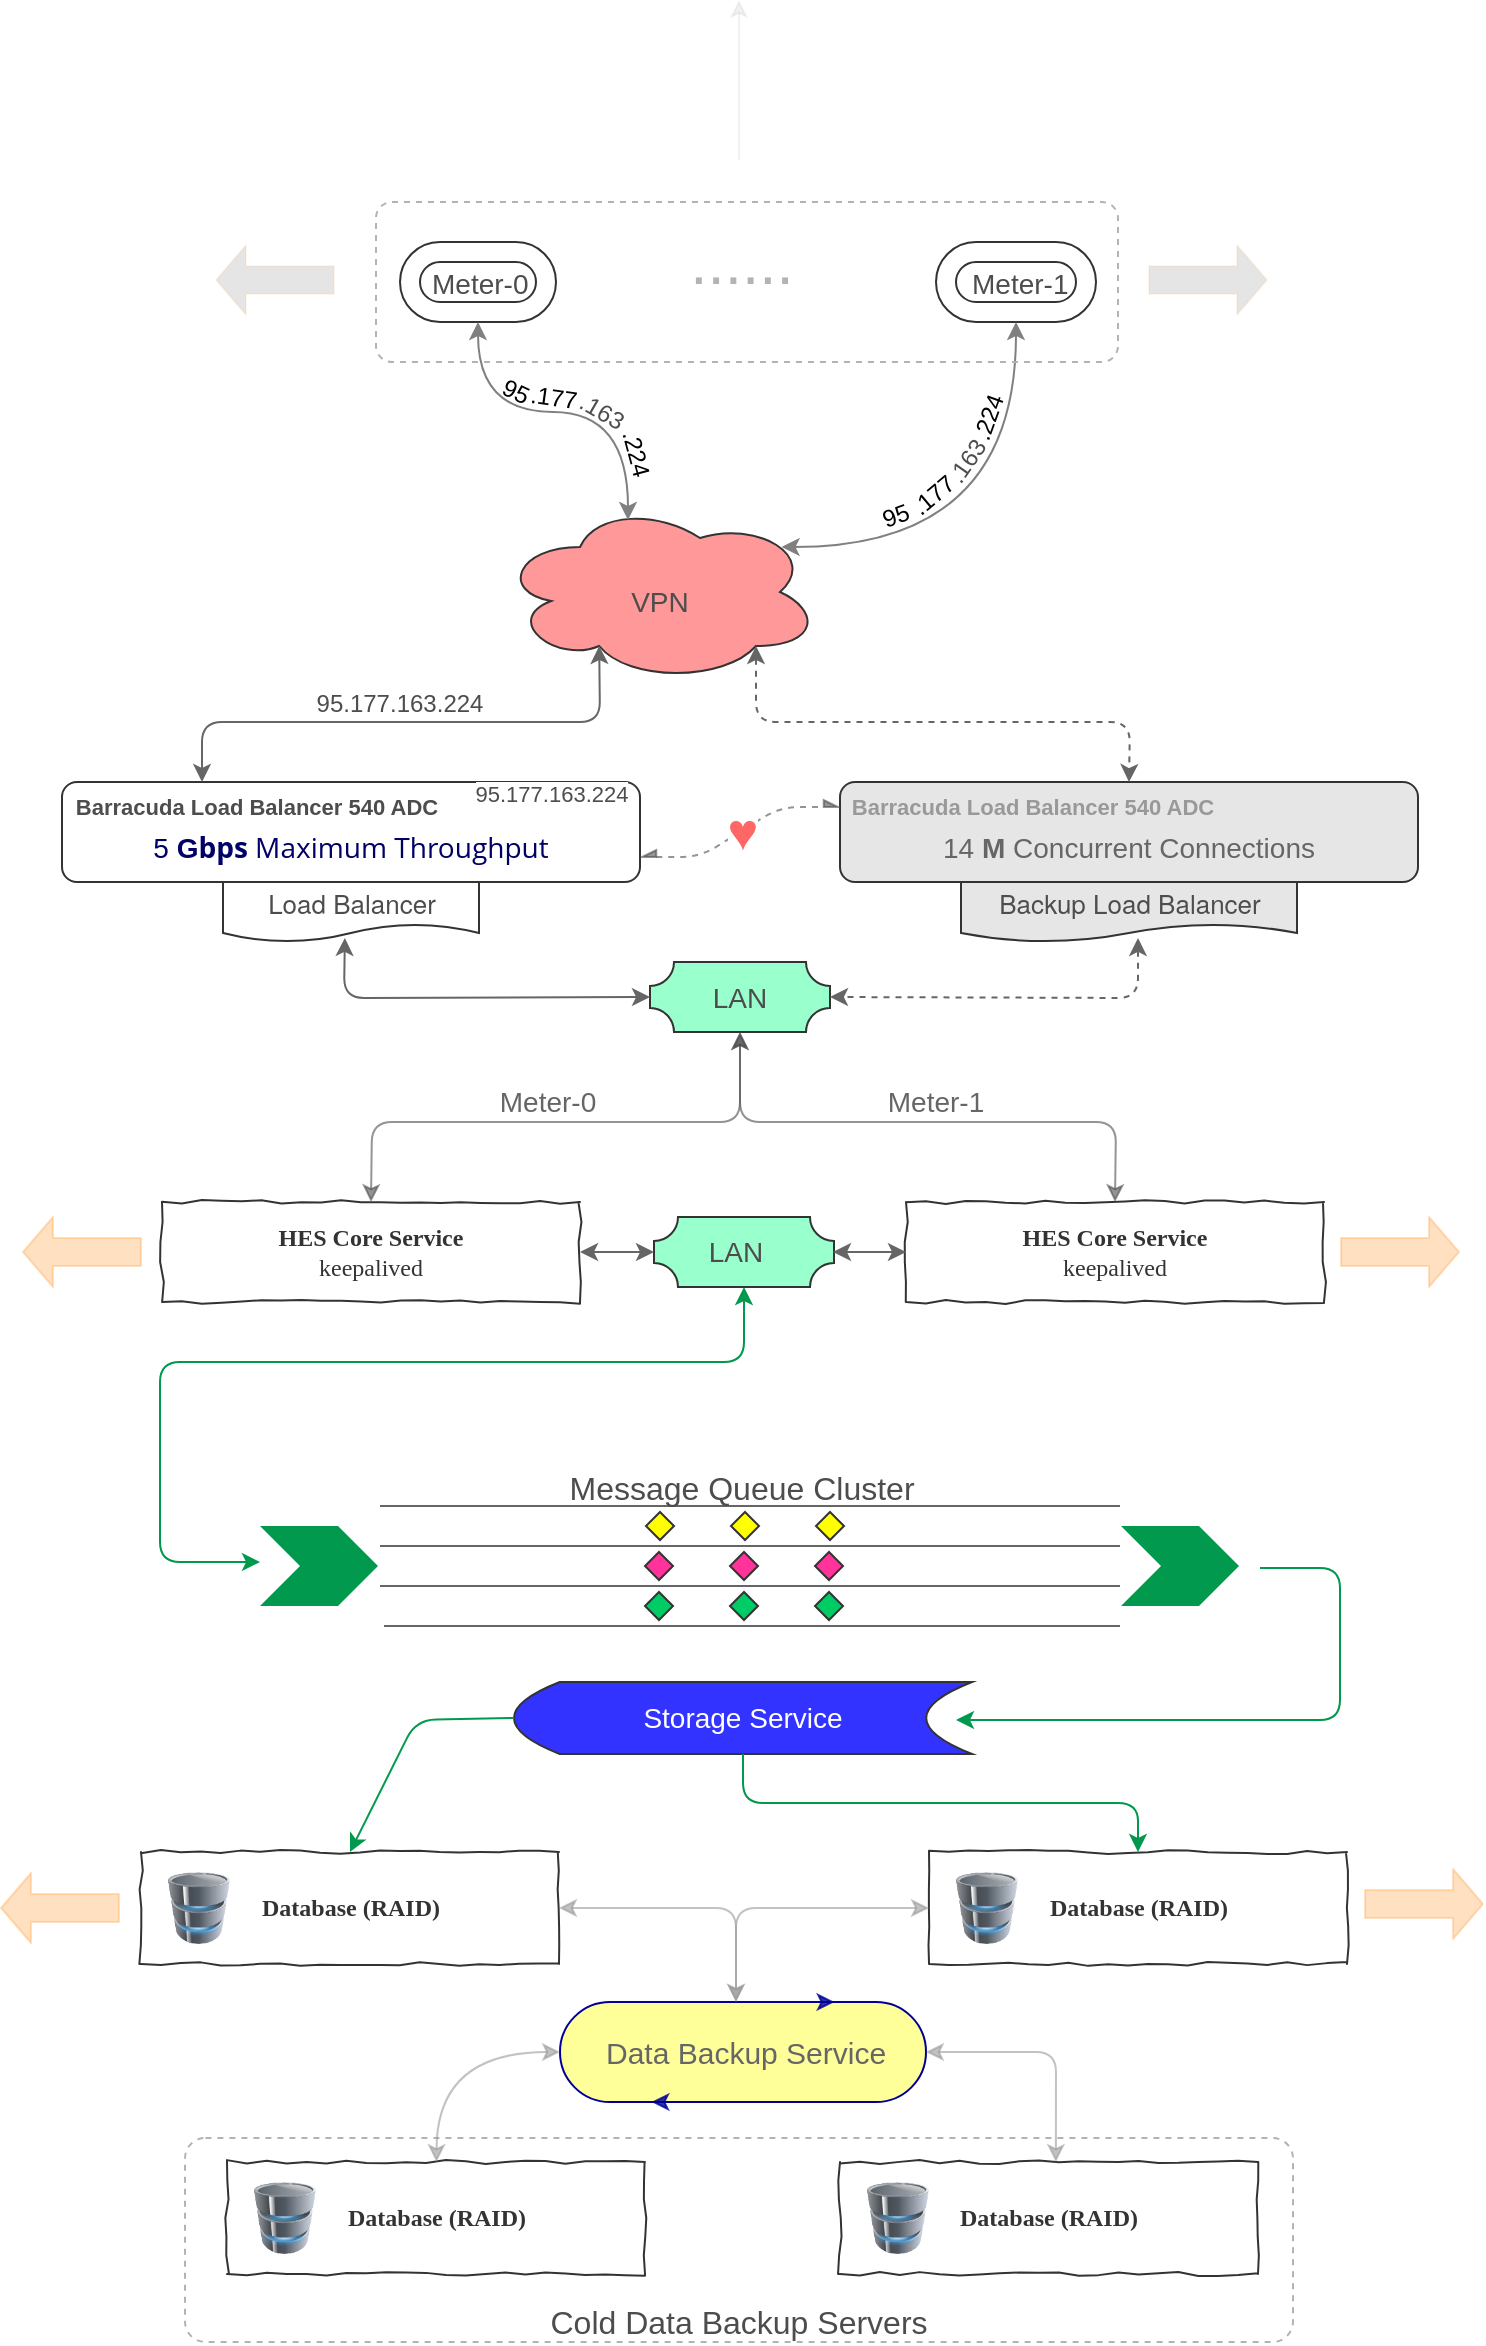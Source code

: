 <mxfile version="12.1.2" type="github" pages="1">
  <diagram id="-B9YJFwQm119F4XbfN-M" name="Page-1">
    <mxGraphModel dx="1355" dy="1905" grid="1" gridSize="10" guides="1" tooltips="1" connect="1" arrows="1" fold="1" page="1" pageScale="1" pageWidth="850" pageHeight="1100" math="0" shadow="0">
      <root>
        <mxCell id="0"/>
        <mxCell id="1" parent="0"/>
        <mxCell id="rRmiGGZcv_EvDIRI6Y1_-34" value="" style="shape=cloud;whiteSpace=wrap;html=1;strokeColor=#333333;strokeWidth=1;fillColor=#FF9999;fontColor=#333333;" parent="1" vertex="1">
          <mxGeometry x="302" y="179" width="160" height="90" as="geometry"/>
        </mxCell>
        <mxCell id="rRmiGGZcv_EvDIRI6Y1_-38" value="" style="verticalLabelPosition=bottom;verticalAlign=top;html=1;shape=mxgraph.basic.rounded_frame;dx=10;strokeColor=#333333;strokeWidth=1;fillColor=none;fontColor=#333333;" parent="1" vertex="1">
          <mxGeometry x="520" y="49" width="80" height="40" as="geometry"/>
        </mxCell>
        <mxCell id="rRmiGGZcv_EvDIRI6Y1_-39" value="Meter-1" style="text;html=1;resizable=0;points=[];autosize=1;align=left;verticalAlign=top;spacingTop=-4;fontColor=#4D4D4D;fontSize=14;" parent="1" vertex="1">
          <mxGeometry x="536" y="59" width="60" height="20" as="geometry"/>
        </mxCell>
        <mxCell id="rRmiGGZcv_EvDIRI6Y1_-46" value="" style="verticalLabelPosition=bottom;verticalAlign=top;html=1;shape=mxgraph.basic.rounded_frame;dx=10;strokeColor=#333333;strokeWidth=1;fillColor=none;fontColor=#333333;" parent="1" vertex="1">
          <mxGeometry x="252" y="49" width="78" height="40" as="geometry"/>
        </mxCell>
        <mxCell id="rRmiGGZcv_EvDIRI6Y1_-47" value="Meter-0" style="text;html=1;resizable=0;points=[];autosize=1;align=left;verticalAlign=top;spacingTop=-4;fontColor=#4D4D4D;fontSize=14;" parent="1" vertex="1">
          <mxGeometry x="266" y="59" width="60" height="20" as="geometry"/>
        </mxCell>
        <mxCell id="rRmiGGZcv_EvDIRI6Y1_-55" value="&lt;h2 class=&quot;text-center&quot; style=&quot;white-space: normal ; box-sizing: border-box ; font-family: &amp;#34;open sans&amp;#34; , sans-serif ; line-height: 1 ; color: rgb(0 , 136 , 206) ; margin: 0px ; font-size: 22px ; padding: 10px 0px&quot;&gt;&lt;br&gt;&lt;/h2&gt;" style="rounded=1;whiteSpace=wrap;html=1;strokeColor=#333333;strokeWidth=1;fillColor=none;fontSize=14;fontColor=#4D4D4D;" parent="1" vertex="1">
          <mxGeometry x="83" y="319" width="289" height="50" as="geometry"/>
        </mxCell>
        <mxCell id="rRmiGGZcv_EvDIRI6Y1_-70" value="" style="rounded=1;whiteSpace=wrap;html=1;strokeColor=#333333;strokeWidth=1;fillColor=#E6E6E6;fontSize=14;fontColor=#4D4D4D;" parent="1" vertex="1">
          <mxGeometry x="472" y="319" width="289" height="50" as="geometry"/>
        </mxCell>
        <mxCell id="rRmiGGZcv_EvDIRI6Y1_-79" value="" style="endArrow=classic;startArrow=classic;html=1;strokeColor=#666666;fontSize=14;fontColor=#4D4D4D;entryX=0.31;entryY=0.8;entryDx=0;entryDy=0;entryPerimeter=0;exitX=0.75;exitY=0;exitDx=0;exitDy=0;" parent="1" target="rRmiGGZcv_EvDIRI6Y1_-34" edge="1">
          <mxGeometry width="50" height="50" relative="1" as="geometry">
            <mxPoint x="153" y="319" as="sourcePoint"/>
            <mxPoint x="292" y="269" as="targetPoint"/>
            <Array as="points">
              <mxPoint x="153" y="289"/>
              <mxPoint x="352" y="289"/>
            </Array>
          </mxGeometry>
        </mxCell>
        <mxCell id="rRmiGGZcv_EvDIRI6Y1_-80" value="" style="endArrow=classic;startArrow=classic;html=1;strokeColor=#666666;fontSize=14;fontColor=#4D4D4D;exitX=0.8;exitY=0.8;exitDx=0;exitDy=0;exitPerimeter=0;entryX=0.5;entryY=0;entryDx=0;entryDy=0;dashed=1;" parent="1" source="rRmiGGZcv_EvDIRI6Y1_-34" edge="1" target="rRmiGGZcv_EvDIRI6Y1_-70">
          <mxGeometry width="50" height="50" relative="1" as="geometry">
            <mxPoint x="502" y="299" as="sourcePoint"/>
            <mxPoint x="532" y="319" as="targetPoint"/>
            <Array as="points">
              <mxPoint x="430" y="289"/>
              <mxPoint x="617" y="289"/>
            </Array>
          </mxGeometry>
        </mxCell>
        <mxCell id="rRmiGGZcv_EvDIRI6Y1_-84" value="VPN" style="text;html=1;strokeColor=none;fillColor=none;align=center;verticalAlign=middle;whiteSpace=wrap;rounded=0;fontSize=14;fontColor=#4D4D4D;" parent="1" vertex="1">
          <mxGeometry x="362" y="219" width="40" height="20" as="geometry"/>
        </mxCell>
        <mxCell id="rRmiGGZcv_EvDIRI6Y1_-89" style="edgeStyle=none;rounded=0;orthogonalLoop=1;jettySize=auto;html=1;exitX=0;exitY=0.5;exitDx=0;exitDy=0;dashed=1;strokeColor=#666666;fontSize=14;fontColor=#4D4D4D;" parent="1" edge="1">
          <mxGeometry relative="1" as="geometry">
            <mxPoint x="238" y="124" as="sourcePoint"/>
            <mxPoint x="238" y="124" as="targetPoint"/>
          </mxGeometry>
        </mxCell>
        <mxCell id="rRmiGGZcv_EvDIRI6Y1_-91" value="&lt;span style=&quot;font-size: 12px;&quot;&gt;95.177.&lt;/span&gt;&lt;span style=&quot;font-size: 12px&quot;&gt;&lt;font&gt;163&lt;/font&gt;&lt;/span&gt;&lt;span style=&quot;font-size: 12px;&quot;&gt;.224&lt;/span&gt;" style="text;html=1;strokeColor=none;fillColor=none;align=center;verticalAlign=middle;whiteSpace=wrap;rounded=0;fontSize=14;fontColor=#4D4D4D;" parent="1" vertex="1">
          <mxGeometry x="232" y="269" width="40" height="20" as="geometry"/>
        </mxCell>
        <mxCell id="rRmiGGZcv_EvDIRI6Y1_-97" value="&lt;div class=&quot;page&quot; title=&quot;Page 1&quot; style=&quot;font-size: 13px&quot;&gt;&lt;div class=&quot;section&quot; style=&quot;font-size: 13px&quot;&gt;&lt;div class=&quot;layoutArea&quot; style=&quot;font-size: 13px&quot;&gt;&lt;div class=&quot;column&quot; style=&quot;font-size: 13px&quot;&gt;&lt;p style=&quot;font-size: 13px&quot;&gt;&lt;span style=&quot;font-size: 13px ; font-family: &amp;#34;helveticaneue&amp;#34;&quot;&gt;Load Balancer&lt;br style=&quot;font-size: 13px&quot;&gt;&lt;/span&gt;&lt;/p&gt;&lt;/div&gt;&lt;/div&gt;&lt;/div&gt;&lt;/div&gt;" style="shape=document;whiteSpace=wrap;html=1;boundedLbl=1;strokeColor=#333333;strokeWidth=1;fillColor=none;fontSize=13;fontColor=#4D4D4D;" parent="1" vertex="1">
          <mxGeometry x="163.5" y="369" width="128" height="30" as="geometry"/>
        </mxCell>
        <mxCell id="rRmiGGZcv_EvDIRI6Y1_-112" value="" style="verticalLabelPosition=bottom;verticalAlign=top;html=1;shape=mxgraph.basic.plaque;dx=6;strokeColor=#333333;strokeWidth=1;fillColor=#99FFCC;fontSize=14;fontColor=#4D4D4D;" parent="1" vertex="1">
          <mxGeometry x="377" y="409" width="90" height="35" as="geometry"/>
        </mxCell>
        <mxCell id="rRmiGGZcv_EvDIRI6Y1_-114" value="" style="endArrow=classic;startArrow=classic;html=1;strokeColor=#666666;fontSize=14;fontColor=#4D4D4D;entryX=0;entryY=0.5;entryDx=0;entryDy=0;entryPerimeter=0;exitX=0.476;exitY=0.933;exitDx=0;exitDy=0;exitPerimeter=0;" parent="1" source="rRmiGGZcv_EvDIRI6Y1_-97" target="rRmiGGZcv_EvDIRI6Y1_-112" edge="1">
          <mxGeometry width="50" height="50" relative="1" as="geometry">
            <mxPoint x="272" y="469" as="sourcePoint"/>
            <mxPoint x="322" y="419" as="targetPoint"/>
            <Array as="points">
              <mxPoint x="224" y="427"/>
            </Array>
          </mxGeometry>
        </mxCell>
        <mxCell id="rRmiGGZcv_EvDIRI6Y1_-115" value="" style="endArrow=classic;startArrow=classic;html=1;strokeColor=#666666;fontSize=14;fontColor=#4D4D4D;exitX=0.536;exitY=0.933;exitDx=0;exitDy=0;exitPerimeter=0;entryX=1;entryY=0.5;entryDx=0;entryDy=0;entryPerimeter=0;dashed=1;" parent="1" target="rRmiGGZcv_EvDIRI6Y1_-112" edge="1">
          <mxGeometry width="50" height="50" relative="1" as="geometry">
            <mxPoint x="621" y="396.99" as="sourcePoint"/>
            <mxPoint x="102" y="549" as="targetPoint"/>
            <Array as="points">
              <mxPoint x="621" y="427"/>
            </Array>
          </mxGeometry>
        </mxCell>
        <mxCell id="rRmiGGZcv_EvDIRI6Y1_-116" value="LAN" style="text;html=1;strokeColor=none;fillColor=none;align=center;verticalAlign=middle;whiteSpace=wrap;rounded=0;fontSize=14;fontColor=#4D4D4D;" parent="1" vertex="1">
          <mxGeometry x="402" y="416.5" width="40" height="20" as="geometry"/>
        </mxCell>
        <mxCell id="rRmiGGZcv_EvDIRI6Y1_-118" value="HES Core Service&lt;br&gt;&lt;span style=&quot;font-weight: normal&quot;&gt;keepalived&lt;/span&gt;" style="html=1;whiteSpace=wrap;comic=1;strokeWidth=1;fontFamily=Comic Sans MS;fontStyle=1;fillColor=none;strokeColor=#333333;fontColor=#333333;" parent="1" vertex="1">
          <mxGeometry x="133" y="529" width="209" height="50" as="geometry"/>
        </mxCell>
        <mxCell id="rRmiGGZcv_EvDIRI6Y1_-119" value="HES Core Service&lt;br&gt;&lt;span style=&quot;font-weight: normal&quot;&gt;keepalived&lt;/span&gt;" style="html=1;whiteSpace=wrap;comic=1;strokeWidth=1;fontFamily=Comic Sans MS;fontStyle=1;fillColor=none;strokeColor=#333333;fontColor=#333333;" parent="1" vertex="1">
          <mxGeometry x="505" y="529" width="209" height="50" as="geometry"/>
        </mxCell>
        <mxCell id="rRmiGGZcv_EvDIRI6Y1_-120" value="" style="verticalLabelPosition=bottom;verticalAlign=top;html=1;shape=mxgraph.basic.plaque;dx=6;strokeColor=#333333;strokeWidth=1;fillColor=#99FFCC;fontSize=14;fontColor=#4D4D4D;" parent="1" vertex="1">
          <mxGeometry x="379" y="536.5" width="90" height="35" as="geometry"/>
        </mxCell>
        <mxCell id="rRmiGGZcv_EvDIRI6Y1_-121" value="LAN" style="text;html=1;strokeColor=none;fillColor=none;align=center;verticalAlign=middle;whiteSpace=wrap;rounded=0;fontSize=14;fontColor=#4D4D4D;" parent="1" vertex="1">
          <mxGeometry x="399.5" y="544" width="40" height="20" as="geometry"/>
        </mxCell>
        <mxCell id="rRmiGGZcv_EvDIRI6Y1_-126" value="" style="endArrow=classic;startArrow=classic;html=1;strokeColor=#666666;fontSize=14;fontColor=#4D4D4D;entryX=0;entryY=0.5;entryDx=0;entryDy=0;entryPerimeter=0;exitX=1;exitY=0.5;exitDx=0;exitDy=0;" parent="1" source="rRmiGGZcv_EvDIRI6Y1_-118" target="rRmiGGZcv_EvDIRI6Y1_-120" edge="1">
          <mxGeometry width="50" height="50" relative="1" as="geometry">
            <mxPoint x="52" y="649" as="sourcePoint"/>
            <mxPoint x="102" y="599" as="targetPoint"/>
          </mxGeometry>
        </mxCell>
        <mxCell id="rRmiGGZcv_EvDIRI6Y1_-127" value="" style="endArrow=classic;startArrow=classic;html=1;strokeColor=#666666;fontSize=14;fontColor=#4D4D4D;exitX=1;exitY=0.5;exitDx=0;exitDy=0;entryX=0;entryY=0.5;entryDx=0;entryDy=0;" parent="1" target="rRmiGGZcv_EvDIRI6Y1_-119" edge="1">
          <mxGeometry width="50" height="50" relative="1" as="geometry">
            <mxPoint x="468.5" y="554" as="sourcePoint"/>
            <mxPoint x="502" y="554" as="targetPoint"/>
          </mxGeometry>
        </mxCell>
        <mxCell id="rRmiGGZcv_EvDIRI6Y1_-129" value="" style="endArrow=none;html=1;strokeColor=#666666;fontSize=14;fontColor=#4D4D4D;" parent="1" edge="1">
          <mxGeometry width="50" height="50" relative="1" as="geometry">
            <mxPoint x="242" y="681" as="sourcePoint"/>
            <mxPoint x="612" y="681" as="targetPoint"/>
          </mxGeometry>
        </mxCell>
        <mxCell id="rRmiGGZcv_EvDIRI6Y1_-130" value="" style="endArrow=none;html=1;strokeColor=#666666;fontSize=14;fontColor=#4D4D4D;" parent="1" edge="1">
          <mxGeometry width="50" height="50" relative="1" as="geometry">
            <mxPoint x="242" y="701" as="sourcePoint"/>
            <mxPoint x="612" y="701" as="targetPoint"/>
          </mxGeometry>
        </mxCell>
        <mxCell id="rRmiGGZcv_EvDIRI6Y1_-131" value="" style="endArrow=none;html=1;strokeColor=#666666;fontSize=14;fontColor=#4D4D4D;" parent="1" edge="1">
          <mxGeometry width="50" height="50" relative="1" as="geometry">
            <mxPoint x="242" y="721" as="sourcePoint"/>
            <mxPoint x="612" y="721" as="targetPoint"/>
          </mxGeometry>
        </mxCell>
        <mxCell id="rRmiGGZcv_EvDIRI6Y1_-132" value="" style="endArrow=none;html=1;strokeColor=#666666;fontSize=14;fontColor=#4D4D4D;" parent="1" edge="1">
          <mxGeometry width="50" height="50" relative="1" as="geometry">
            <mxPoint x="244" y="741" as="sourcePoint"/>
            <mxPoint x="612" y="741" as="targetPoint"/>
          </mxGeometry>
        </mxCell>
        <mxCell id="rRmiGGZcv_EvDIRI6Y1_-133" value="" style="rhombus;whiteSpace=wrap;html=1;strokeColor=#333333;strokeWidth=1;fillColor=#FFFF00;fontSize=14;fontColor=#4D4D4D;" parent="1" vertex="1">
          <mxGeometry x="375" y="684" width="14" height="14" as="geometry"/>
        </mxCell>
        <mxCell id="rRmiGGZcv_EvDIRI6Y1_-141" value="" style="rhombus;whiteSpace=wrap;html=1;strokeColor=#333333;strokeWidth=1;fillColor=#FFFF00;fontSize=14;fontColor=#4D4D4D;" parent="1" vertex="1">
          <mxGeometry x="417.5" y="684" width="14" height="14" as="geometry"/>
        </mxCell>
        <mxCell id="rRmiGGZcv_EvDIRI6Y1_-142" value="" style="rhombus;whiteSpace=wrap;html=1;strokeColor=#333333;strokeWidth=1;fillColor=#FFFF00;fontSize=14;fontColor=#4D4D4D;" parent="1" vertex="1">
          <mxGeometry x="460" y="684" width="14" height="14" as="geometry"/>
        </mxCell>
        <mxCell id="rRmiGGZcv_EvDIRI6Y1_-147" value="" style="rhombus;whiteSpace=wrap;html=1;strokeColor=#333333;strokeWidth=1;fillColor=#FF3399;fontSize=14;fontColor=#4D4D4D;" parent="1" vertex="1">
          <mxGeometry x="374.5" y="704" width="14" height="14" as="geometry"/>
        </mxCell>
        <mxCell id="rRmiGGZcv_EvDIRI6Y1_-148" value="" style="rhombus;whiteSpace=wrap;html=1;strokeColor=#333333;strokeWidth=1;fillColor=#FF3399;fontSize=14;fontColor=#4D4D4D;" parent="1" vertex="1">
          <mxGeometry x="417" y="704" width="14" height="14" as="geometry"/>
        </mxCell>
        <mxCell id="rRmiGGZcv_EvDIRI6Y1_-149" value="" style="rhombus;whiteSpace=wrap;html=1;strokeColor=#333333;strokeWidth=1;fillColor=#FF3399;fontSize=14;fontColor=#4D4D4D;" parent="1" vertex="1">
          <mxGeometry x="459.5" y="704" width="14" height="14" as="geometry"/>
        </mxCell>
        <mxCell id="rRmiGGZcv_EvDIRI6Y1_-150" value="" style="rhombus;whiteSpace=wrap;html=1;strokeColor=#333333;strokeWidth=1;fillColor=#00CC66;fontSize=14;fontColor=#4D4D4D;" parent="1" vertex="1">
          <mxGeometry x="374.5" y="724" width="14" height="14" as="geometry"/>
        </mxCell>
        <mxCell id="rRmiGGZcv_EvDIRI6Y1_-151" value="" style="rhombus;whiteSpace=wrap;html=1;strokeColor=#333333;strokeWidth=1;fillColor=#00CC66;fontSize=14;fontColor=#4D4D4D;" parent="1" vertex="1">
          <mxGeometry x="417" y="724" width="14" height="14" as="geometry"/>
        </mxCell>
        <mxCell id="rRmiGGZcv_EvDIRI6Y1_-152" value="" style="rhombus;whiteSpace=wrap;html=1;strokeColor=#333333;strokeWidth=1;fillColor=#00CC66;fontSize=14;fontColor=#4D4D4D;" parent="1" vertex="1">
          <mxGeometry x="459.5" y="724" width="14" height="14" as="geometry"/>
        </mxCell>
        <mxCell id="rRmiGGZcv_EvDIRI6Y1_-153" value="" style="shape=step;perimeter=stepPerimeter;whiteSpace=wrap;html=1;fixedSize=1;strokeColor=none;strokeWidth=1;fillColor=#00994D;fontSize=14;fontColor=#4D4D4D;" parent="1" vertex="1">
          <mxGeometry x="182" y="691" width="59" height="40" as="geometry"/>
        </mxCell>
        <mxCell id="rRmiGGZcv_EvDIRI6Y1_-154" value="" style="endArrow=classic;startArrow=classic;html=1;strokeColor=#00994D;fontSize=14;fontColor=#4D4D4D;entryX=0.5;entryY=1;entryDx=0;entryDy=0;entryPerimeter=0;" parent="1" target="rRmiGGZcv_EvDIRI6Y1_-120" edge="1">
          <mxGeometry width="50" height="50" relative="1" as="geometry">
            <mxPoint x="182" y="709" as="sourcePoint"/>
            <mxPoint x="452" y="599" as="targetPoint"/>
            <Array as="points">
              <mxPoint x="132" y="709"/>
              <mxPoint x="132" y="609"/>
              <mxPoint x="424" y="609"/>
            </Array>
          </mxGeometry>
        </mxCell>
        <mxCell id="rRmiGGZcv_EvDIRI6Y1_-155" value="" style="shape=step;perimeter=stepPerimeter;whiteSpace=wrap;html=1;fixedSize=1;strokeColor=none;strokeWidth=1;fillColor=#00994D;fontSize=14;fontColor=#4D4D4D;" parent="1" vertex="1">
          <mxGeometry x="612.5" y="691" width="59" height="40" as="geometry"/>
        </mxCell>
        <mxCell id="rRmiGGZcv_EvDIRI6Y1_-188" value="" style="shape=flexArrow;endArrow=classic;html=1;strokeColor=#FF9933;fontSize=14;fontColor=#4D4D4D;width=14;endSize=4.67;fillColor=#FF9933;opacity=30;" parent="1" edge="1">
          <mxGeometry width="50" height="50" relative="1" as="geometry">
            <mxPoint x="123" y="554" as="sourcePoint"/>
            <mxPoint x="63" y="554" as="targetPoint"/>
          </mxGeometry>
        </mxCell>
        <mxCell id="rRmiGGZcv_EvDIRI6Y1_-189" value="" style="shape=flexArrow;endArrow=classic;html=1;strokeColor=#FF9933;fontSize=14;fontColor=#4D4D4D;width=14;endSize=4.67;fillColor=#FF9933;opacity=30;" parent="1" edge="1">
          <mxGeometry width="50" height="50" relative="1" as="geometry">
            <mxPoint x="722" y="554" as="sourcePoint"/>
            <mxPoint x="782" y="554" as="targetPoint"/>
          </mxGeometry>
        </mxCell>
        <mxCell id="rRmiGGZcv_EvDIRI6Y1_-197" value="" style="endArrow=classic;html=1;strokeColor=#00994D;fillColor=#FF9933;fontSize=14;fontColor=#4D4D4D;" parent="1" edge="1">
          <mxGeometry width="50" height="50" relative="1" as="geometry">
            <mxPoint x="682" y="712" as="sourcePoint"/>
            <mxPoint x="530" y="788" as="targetPoint"/>
            <Array as="points">
              <mxPoint x="722" y="712"/>
              <mxPoint x="722" y="788"/>
            </Array>
          </mxGeometry>
        </mxCell>
        <mxCell id="rRmiGGZcv_EvDIRI6Y1_-198" value="Database (RAID)" style="html=1;whiteSpace=wrap;comic=1;strokeWidth=1;fontFamily=Comic Sans MS;fontStyle=1;fillColor=none;strokeColor=#333333;fontColor=#333333;" parent="1" vertex="1">
          <mxGeometry x="122.5" y="854" width="209" height="56" as="geometry"/>
        </mxCell>
        <mxCell id="rRmiGGZcv_EvDIRI6Y1_-200" value="Storage Service" style="shape=dataStorage;whiteSpace=wrap;html=1;strokeColor=#333333;strokeWidth=1;fillColor=#3333FF;fontSize=14;fontColor=#FFFFFF;" parent="1" vertex="1">
          <mxGeometry x="309" y="769" width="229" height="36" as="geometry"/>
        </mxCell>
        <mxCell id="rRmiGGZcv_EvDIRI6Y1_-201" value="" style="image;html=1;labelBackgroundColor=#ffffff;image=img/lib/clip_art/computers/Database_128x128.png;strokeColor=#333333;strokeWidth=1;fillColor=#FF9999;fontSize=14;fontColor=#4D4D4D;" parent="1" vertex="1">
          <mxGeometry x="133.5" y="864" width="36" height="36" as="geometry"/>
        </mxCell>
        <mxCell id="rRmiGGZcv_EvDIRI6Y1_-202" value="Database (RAID)" style="html=1;whiteSpace=wrap;comic=1;strokeWidth=1;fontFamily=Comic Sans MS;fontStyle=1;fillColor=none;strokeColor=#333333;fontColor=#333333;" parent="1" vertex="1">
          <mxGeometry x="516.5" y="854" width="209" height="56" as="geometry"/>
        </mxCell>
        <mxCell id="rRmiGGZcv_EvDIRI6Y1_-203" value="" style="image;html=1;labelBackgroundColor=#ffffff;image=img/lib/clip_art/computers/Database_128x128.png;strokeColor=#333333;strokeWidth=1;fillColor=#FF9999;fontSize=14;fontColor=#4D4D4D;" parent="1" vertex="1">
          <mxGeometry x="527.5" y="864" width="36" height="36" as="geometry"/>
        </mxCell>
        <mxCell id="rRmiGGZcv_EvDIRI6Y1_-206" value="" style="shape=flexArrow;endArrow=classic;html=1;strokeColor=#FF9933;fontSize=14;fontColor=#4D4D4D;width=14;endSize=4.67;fillColor=#FF9933;opacity=30;" parent="1" edge="1">
          <mxGeometry width="50" height="50" relative="1" as="geometry">
            <mxPoint x="112" y="882" as="sourcePoint"/>
            <mxPoint x="52" y="882" as="targetPoint"/>
          </mxGeometry>
        </mxCell>
        <mxCell id="rRmiGGZcv_EvDIRI6Y1_-207" value="" style="shape=flexArrow;endArrow=classic;html=1;strokeColor=#FF9933;fontSize=14;fontColor=#4D4D4D;width=14;endSize=4.67;fillColor=#FF9933;opacity=30;" parent="1" edge="1">
          <mxGeometry width="50" height="50" relative="1" as="geometry">
            <mxPoint x="734" y="880" as="sourcePoint"/>
            <mxPoint x="794" y="880" as="targetPoint"/>
          </mxGeometry>
        </mxCell>
        <mxCell id="rRmiGGZcv_EvDIRI6Y1_-209" value="" style="edgeStyle=elbowEdgeStyle;elbow=vertical;endArrow=classic;html=1;strokeColor=#00994D;fillColor=#FF9933;fontSize=14;fontColor=#FFFFFF;entryX=0.5;entryY=0;entryDx=0;entryDy=0;exitX=0.5;exitY=1;exitDx=0;exitDy=0;" parent="1" source="rRmiGGZcv_EvDIRI6Y1_-200" target="rRmiGGZcv_EvDIRI6Y1_-202" edge="1">
          <mxGeometry width="50" height="50" relative="1" as="geometry">
            <mxPoint x="392.5" y="982" as="sourcePoint"/>
            <mxPoint x="442.5" y="932" as="targetPoint"/>
          </mxGeometry>
        </mxCell>
        <mxCell id="rRmiGGZcv_EvDIRI6Y1_-211" value="" style="endArrow=classic;html=1;strokeColor=#00994D;fillColor=#FF9933;fontSize=14;fontColor=#FFFFFF;exitX=0;exitY=0.5;exitDx=0;exitDy=0;entryX=0.5;entryY=0;entryDx=0;entryDy=0;" parent="1" source="rRmiGGZcv_EvDIRI6Y1_-200" target="rRmiGGZcv_EvDIRI6Y1_-198" edge="1">
          <mxGeometry width="50" height="50" relative="1" as="geometry">
            <mxPoint x="232" y="842" as="sourcePoint"/>
            <mxPoint x="282" y="792" as="targetPoint"/>
            <Array as="points">
              <mxPoint x="260" y="788"/>
            </Array>
          </mxGeometry>
        </mxCell>
        <mxCell id="xFVnZJXs6gPI4F_3jWxY-11" value="" style="edgeStyle=orthogonalEdgeStyle;curved=1;rounded=0;orthogonalLoop=1;jettySize=auto;html=1;strokeColor=#808080;fillColor=#000000;fontSize=12;fontColor=#666666;opacity=10;" edge="1" parent="1">
          <mxGeometry relative="1" as="geometry">
            <mxPoint x="421.5" y="8" as="sourcePoint"/>
            <mxPoint x="421.5" y="-72" as="targetPoint"/>
          </mxGeometry>
        </mxCell>
        <mxCell id="rdA59EM5MX_aU0vZ-mYG-9" value="" style="endArrow=classic;startArrow=classic;html=1;strokeColor=#808080;entryX=0.5;entryY=1;entryDx=0;entryDy=0;entryPerimeter=0;exitX=0.4;exitY=0.1;exitDx=0;exitDy=0;exitPerimeter=0;edgeStyle=orthogonalEdgeStyle;curved=1;" parent="1" source="rRmiGGZcv_EvDIRI6Y1_-34" target="rRmiGGZcv_EvDIRI6Y1_-46" edge="1">
          <mxGeometry width="50" height="50" relative="1" as="geometry">
            <mxPoint x="350" y="179" as="sourcePoint"/>
            <mxPoint x="400" y="129" as="targetPoint"/>
          </mxGeometry>
        </mxCell>
        <mxCell id="rdA59EM5MX_aU0vZ-mYG-10" value="" style="endArrow=classic;startArrow=classic;html=1;strokeColor=#808080;entryX=0.5;entryY=1;entryDx=0;entryDy=0;entryPerimeter=0;exitX=0.88;exitY=0.25;exitDx=0;exitDy=0;exitPerimeter=0;edgeStyle=orthogonalEdgeStyle;curved=1;" parent="1" source="rRmiGGZcv_EvDIRI6Y1_-34" target="rRmiGGZcv_EvDIRI6Y1_-38" edge="1">
          <mxGeometry width="50" height="50" relative="1" as="geometry">
            <mxPoint x="570" y="229" as="sourcePoint"/>
            <mxPoint x="620" y="179" as="targetPoint"/>
          </mxGeometry>
        </mxCell>
        <mxCell id="rdA59EM5MX_aU0vZ-mYG-11" value="95" style="text;html=1;strokeColor=none;fillColor=none;align=center;verticalAlign=middle;whiteSpace=wrap;rounded=0;dashed=1;rotation=25;" parent="1" vertex="1">
          <mxGeometry x="290" y="114" width="40" height="20" as="geometry"/>
        </mxCell>
        <mxCell id="rdA59EM5MX_aU0vZ-mYG-12" value=".177" style="text;html=1;strokeColor=none;fillColor=none;align=center;verticalAlign=middle;whiteSpace=wrap;rounded=0;dashed=1;rotation=8;" parent="1" vertex="1">
          <mxGeometry x="310" y="117" width="38" height="20" as="geometry"/>
        </mxCell>
        <mxCell id="rdA59EM5MX_aU0vZ-mYG-13" value=".163" style="text;html=1;strokeColor=none;fillColor=none;align=center;verticalAlign=middle;whiteSpace=wrap;rounded=0;dashed=1;rotation=30;fontColor=#4D4D4D;" parent="1" vertex="1">
          <mxGeometry x="333" y="124" width="40" height="20" as="geometry"/>
        </mxCell>
        <mxCell id="rdA59EM5MX_aU0vZ-mYG-14" value=".224" style="text;html=1;strokeColor=none;fillColor=none;align=center;verticalAlign=middle;whiteSpace=wrap;rounded=0;dashed=1;rotation=75;" parent="1" vertex="1">
          <mxGeometry x="350" y="145" width="40" height="20" as="geometry"/>
        </mxCell>
        <mxCell id="rdA59EM5MX_aU0vZ-mYG-15" value="" style="shape=flexArrow;endArrow=classic;html=1;strokeColor=#FF9933;fontSize=14;fontColor=#4D4D4D;width=14;endSize=4.67;fillColor=#000000;opacity=10;" parent="1" edge="1">
          <mxGeometry width="50" height="50" relative="1" as="geometry">
            <mxPoint x="219.5" y="68" as="sourcePoint"/>
            <mxPoint x="159.5" y="68" as="targetPoint"/>
          </mxGeometry>
        </mxCell>
        <mxCell id="rdA59EM5MX_aU0vZ-mYG-16" value="" style="shape=flexArrow;endArrow=classic;html=1;strokeColor=#FF9933;fontSize=14;fontColor=#4D4D4D;width=14;endSize=4.67;fillColor=#000000;opacity=10;" parent="1" edge="1">
          <mxGeometry width="50" height="50" relative="1" as="geometry">
            <mxPoint x="626" y="68" as="sourcePoint"/>
            <mxPoint x="686" y="68" as="targetPoint"/>
          </mxGeometry>
        </mxCell>
        <mxCell id="rdA59EM5MX_aU0vZ-mYG-17" value=".177" style="text;html=1;strokeColor=none;fillColor=none;align=center;verticalAlign=middle;whiteSpace=wrap;rounded=0;dashed=1;rotation=320;" parent="1" vertex="1">
          <mxGeometry x="499.5" y="166" width="38" height="20" as="geometry"/>
        </mxCell>
        <mxCell id="rdA59EM5MX_aU0vZ-mYG-19" value="95" style="text;html=1;strokeColor=none;fillColor=none;align=center;verticalAlign=middle;whiteSpace=wrap;rounded=0;dashed=1;rotation=340;" parent="1" vertex="1">
          <mxGeometry x="480" y="176" width="40" height="20" as="geometry"/>
        </mxCell>
        <mxCell id="rdA59EM5MX_aU0vZ-mYG-20" value=".163" style="text;html=1;strokeColor=none;fillColor=none;align=center;verticalAlign=middle;whiteSpace=wrap;rounded=0;dashed=1;rotation=305;fontColor=#4D4D4D;" parent="1" vertex="1">
          <mxGeometry x="515.5" y="149" width="40" height="20" as="geometry"/>
        </mxCell>
        <mxCell id="rdA59EM5MX_aU0vZ-mYG-21" value=".224" style="text;html=1;strokeColor=none;fillColor=none;align=center;verticalAlign=middle;whiteSpace=wrap;rounded=0;dashed=1;rotation=290;" parent="1" vertex="1">
          <mxGeometry x="526" y="125" width="40" height="23" as="geometry"/>
        </mxCell>
        <mxCell id="rdA59EM5MX_aU0vZ-mYG-23" value="&lt;span style=&quot;font-size: 11px;&quot;&gt;95.177.&lt;/span&gt;&lt;span style=&quot;font-size: 11px&quot;&gt;&lt;font style=&quot;font-size: 11px&quot;&gt;163&lt;/font&gt;&lt;/span&gt;&lt;span style=&quot;font-size: 11px;&quot;&gt;.224&lt;/span&gt;" style="text;html=1;strokeColor=none;fillColor=none;align=center;verticalAlign=middle;whiteSpace=wrap;rounded=0;fontSize=11;fontColor=#4D4D4D;labelBackgroundColor=#ffffff;" parent="1" vertex="1">
          <mxGeometry x="268" y="320" width="120" height="10" as="geometry"/>
        </mxCell>
        <mxCell id="xFVnZJXs6gPI4F_3jWxY-1" value="Barracuda Load Balancer 540 ADC" style="text;strokeColor=none;fillColor=none;align=center;verticalAlign=middle;rounded=0;dashed=1;labelBackgroundColor=none;fontSize=11;fontColor=#4D4D4D;fontStyle=1;" vertex="1" parent="1">
          <mxGeometry x="93" y="321" width="175" height="20" as="geometry"/>
        </mxCell>
        <mxCell id="xFVnZJXs6gPI4F_3jWxY-4" value="&lt;font style=&quot;font-size: 14px;&quot;&gt;5&amp;nbsp;&lt;b style=&quot;font-size: 14px;&quot;&gt;G&lt;/b&gt;&lt;strong style=&quot;box-sizing: border-box; font-family: &amp;quot;open sans&amp;quot;, sans-serif; text-align: left; font-size: 14px;&quot;&gt;bps&lt;/strong&gt;&lt;span style=&quot;font-family: &amp;quot;open sans&amp;quot;, sans-serif; text-align: left; background-color: rgb(255, 255, 255); font-size: 14px;&quot;&gt;&amp;nbsp;Maximum Throughput&lt;/span&gt;&lt;/font&gt;" style="text;html=1;strokeColor=none;fillColor=none;align=center;verticalAlign=middle;whiteSpace=wrap;rounded=0;dashed=1;labelBackgroundColor=none;fontSize=14;fontColor=#000066;" vertex="1" parent="1">
          <mxGeometry x="85" y="342" width="285" height="20" as="geometry"/>
        </mxCell>
        <mxCell id="xFVnZJXs6gPI4F_3jWxY-5" value="&lt;div class=&quot;page&quot; title=&quot;Page 1&quot; style=&quot;font-size: 13px&quot;&gt;&lt;div class=&quot;section&quot; style=&quot;font-size: 13px&quot;&gt;&lt;div class=&quot;layoutArea&quot; style=&quot;font-size: 13px&quot;&gt;&lt;div class=&quot;column&quot; style=&quot;font-size: 13px&quot;&gt;&lt;p style=&quot;font-size: 13px&quot;&gt;&lt;span style=&quot;font-size: 13px ; font-family: &amp;#34;helveticaneue&amp;#34;&quot;&gt;Backup Load Balancer&lt;br style=&quot;font-size: 13px&quot;&gt;&lt;/span&gt;&lt;/p&gt;&lt;/div&gt;&lt;/div&gt;&lt;/div&gt;&lt;/div&gt;" style="shape=document;whiteSpace=wrap;html=1;boundedLbl=1;strokeColor=#333333;strokeWidth=1;fillColor=#E6E6E6;fontSize=13;fontColor=#4D4D4D;" vertex="1" parent="1">
          <mxGeometry x="532.5" y="369" width="168" height="30" as="geometry"/>
        </mxCell>
        <mxCell id="xFVnZJXs6gPI4F_3jWxY-6" value="14&amp;nbsp;&lt;b&gt;M&lt;/b&gt; Concurrent Connections" style="text;html=1;strokeColor=none;fillColor=none;align=center;verticalAlign=middle;whiteSpace=wrap;rounded=0;dashed=1;labelBackgroundColor=none;fontSize=14;fontColor=#666666;" vertex="1" parent="1">
          <mxGeometry x="474" y="342" width="285" height="20" as="geometry"/>
        </mxCell>
        <mxCell id="xFVnZJXs6gPI4F_3jWxY-7" value="Barracuda Load Balancer 540 ADC" style="text;strokeColor=none;fillColor=none;align=center;verticalAlign=middle;rounded=0;dashed=1;labelBackgroundColor=none;fontSize=11;fontColor=#999999;fontStyle=1;" vertex="1" parent="1">
          <mxGeometry x="481" y="321" width="175" height="20" as="geometry"/>
        </mxCell>
        <mxCell id="xFVnZJXs6gPI4F_3jWxY-17" value="" style="endArrow=async;dashed=1;html=1;strokeColor=#4D4D4D;fillColor=#000000;fontSize=26;fontColor=#FF0000;opacity=60;entryX=0;entryY=0.25;entryDx=0;entryDy=0;exitX=1;exitY=0.75;exitDx=0;exitDy=0;edgeStyle=entityRelationEdgeStyle;verticalAlign=middle;startArrow=async;startFill=1;endFill=1;" edge="1" parent="1" source="rRmiGGZcv_EvDIRI6Y1_-55" target="rRmiGGZcv_EvDIRI6Y1_-70">
          <mxGeometry width="50" height="50" relative="1" as="geometry">
            <mxPoint x="390" y="409" as="sourcePoint"/>
            <mxPoint x="440" y="359" as="targetPoint"/>
          </mxGeometry>
        </mxCell>
        <mxCell id="xFVnZJXs6gPI4F_3jWxY-13" value="&lt;span style=&quot;white-space: normal; font-family: &amp;quot;helvetica neue&amp;quot;, helvetica, arial, sans-serif; font-size: 26px; background-color: rgb(255, 255, 255);&quot;&gt;♥&lt;/span&gt;" style="text;html=1;strokeColor=none;fillColor=none;align=center;verticalAlign=middle;whiteSpace=wrap;rounded=0;dashed=1;labelBackgroundColor=none;fontSize=26;fontColor=#FF6666;" vertex="1" parent="1">
          <mxGeometry x="408" y="333" width="31" height="20" as="geometry"/>
        </mxCell>
        <mxCell id="xFVnZJXs6gPI4F_3jWxY-19" value="" style="rounded=1;arcSize=10;dashed=1;strokeColor=#B3B3B3;fillColor=none;gradientColor=none;strokeWidth=1;labelBackgroundColor=none;fontSize=26;fontColor=#FF9999;align=center;html=0;" vertex="1" parent="1">
          <mxGeometry x="240" y="29" width="371" height="80" as="geometry"/>
        </mxCell>
        <mxCell id="xFVnZJXs6gPI4F_3jWxY-23" value="" style="endArrow=classic;startArrow=classic;html=1;strokeColor=#4D4D4D;fillColor=#000000;fontSize=26;fontColor=#FF9999;opacity=60;exitX=0.5;exitY=0;exitDx=0;exitDy=0;entryX=0.5;entryY=1;entryDx=0;entryDy=0;entryPerimeter=0;" edge="1" parent="1" source="rRmiGGZcv_EvDIRI6Y1_-118" target="rRmiGGZcv_EvDIRI6Y1_-112">
          <mxGeometry width="50" height="50" relative="1" as="geometry">
            <mxPoint x="320" y="529" as="sourcePoint"/>
            <mxPoint x="370" y="479" as="targetPoint"/>
            <Array as="points">
              <mxPoint x="238" y="489"/>
              <mxPoint x="422" y="489"/>
            </Array>
          </mxGeometry>
        </mxCell>
        <mxCell id="xFVnZJXs6gPI4F_3jWxY-24" value="" style="endArrow=classic;startArrow=classic;html=1;strokeColor=#4D4D4D;fillColor=#000000;fontSize=26;fontColor=#FF9999;opacity=60;exitX=0.5;exitY=0;exitDx=0;exitDy=0;entryX=0.5;entryY=1;entryDx=0;entryDy=0;entryPerimeter=0;" edge="1" parent="1" source="rRmiGGZcv_EvDIRI6Y1_-119" target="rRmiGGZcv_EvDIRI6Y1_-112">
          <mxGeometry width="50" height="50" relative="1" as="geometry">
            <mxPoint x="600" y="529" as="sourcePoint"/>
            <mxPoint x="650" y="479" as="targetPoint"/>
            <Array as="points">
              <mxPoint x="610" y="489"/>
              <mxPoint x="422" y="489"/>
            </Array>
          </mxGeometry>
        </mxCell>
        <mxCell id="xFVnZJXs6gPI4F_3jWxY-27" value="Meter-0" style="text;html=1;strokeColor=none;fillColor=none;align=center;verticalAlign=middle;whiteSpace=wrap;rounded=0;dashed=1;labelBackgroundColor=none;fontSize=14;fontColor=#666666;" vertex="1" parent="1">
          <mxGeometry x="276.5" y="469" width="98" height="20" as="geometry"/>
        </mxCell>
        <mxCell id="xFVnZJXs6gPI4F_3jWxY-28" value="Meter-1" style="text;html=1;strokeColor=none;fillColor=none;align=center;verticalAlign=middle;whiteSpace=wrap;rounded=0;dashed=1;labelBackgroundColor=none;fontSize=14;fontColor=#666666;" vertex="1" parent="1">
          <mxGeometry x="471" y="469" width="98" height="20" as="geometry"/>
        </mxCell>
        <mxCell id="xFVnZJXs6gPI4F_3jWxY-29" value="......" style="text;html=1;strokeColor=none;fillColor=none;align=center;verticalAlign=middle;whiteSpace=wrap;rounded=0;dashed=1;labelBackgroundColor=none;fontSize=31;fontColor=#B3B3B3;" vertex="1" parent="1">
          <mxGeometry x="403" y="49" width="40" height="20" as="geometry"/>
        </mxCell>
        <mxCell id="xFVnZJXs6gPI4F_3jWxY-30" value="&lt;font style=&quot;font-size: 16px&quot;&gt;Message Queue Cluster&lt;/font&gt;" style="text;html=1;strokeColor=none;fillColor=none;align=center;verticalAlign=middle;whiteSpace=wrap;rounded=0;dashed=1;labelBackgroundColor=none;fontSize=31;fontColor=#4D4D4D;" vertex="1" parent="1">
          <mxGeometry x="314" y="657" width="218" height="20" as="geometry"/>
        </mxCell>
        <mxCell id="xFVnZJXs6gPI4F_3jWxY-31" value="Database (RAID)" style="html=1;whiteSpace=wrap;comic=1;strokeWidth=1;fontFamily=Comic Sans MS;fontStyle=1;fillColor=none;strokeColor=#333333;fontColor=#333333;labelBackgroundColor=#ffffff;" vertex="1" parent="1">
          <mxGeometry x="165.5" y="1009" width="209" height="56" as="geometry"/>
        </mxCell>
        <mxCell id="xFVnZJXs6gPI4F_3jWxY-32" value="" style="image;html=1;labelBackgroundColor=#ffffff;image=img/lib/clip_art/computers/Database_128x128.png;strokeColor=#333333;strokeWidth=1;fillColor=#FF9999;fontSize=14;fontColor=#4D4D4D;" vertex="1" parent="1">
          <mxGeometry x="176.5" y="1019" width="36" height="36" as="geometry"/>
        </mxCell>
        <mxCell id="xFVnZJXs6gPI4F_3jWxY-33" value="Database (RAID)" style="html=1;whiteSpace=wrap;comic=1;strokeWidth=1;fontFamily=Comic Sans MS;fontStyle=1;fillColor=none;strokeColor=#333333;fontColor=#333333;" vertex="1" parent="1">
          <mxGeometry x="472" y="1009" width="209" height="56" as="geometry"/>
        </mxCell>
        <mxCell id="xFVnZJXs6gPI4F_3jWxY-34" value="" style="image;html=1;labelBackgroundColor=#ffffff;image=img/lib/clip_art/computers/Database_128x128.png;strokeColor=#333333;strokeWidth=1;fillColor=#FF9999;fontSize=14;fontColor=#4D4D4D;" vertex="1" parent="1">
          <mxGeometry x="483" y="1019" width="36" height="36" as="geometry"/>
        </mxCell>
        <mxCell id="xFVnZJXs6gPI4F_3jWxY-35" value="" style="rounded=1;arcSize=10;dashed=1;strokeColor=#B3B3B3;fillColor=none;gradientColor=none;strokeWidth=1;labelBackgroundColor=none;fontSize=26;fontColor=#FF9999;align=center;html=0;" vertex="1" parent="1">
          <mxGeometry x="144.5" y="997" width="554" height="102" as="geometry"/>
        </mxCell>
        <mxCell id="xFVnZJXs6gPI4F_3jWxY-36" value="Cold Data Backup Servers" style="text;html=1;strokeColor=none;fillColor=none;align=center;verticalAlign=middle;whiteSpace=wrap;rounded=0;dashed=1;labelBackgroundColor=none;fontSize=16;fontColor=#4D4D4D;" vertex="1" parent="1">
          <mxGeometry x="284" y="1079" width="275" height="20" as="geometry"/>
        </mxCell>
        <mxCell id="xFVnZJXs6gPI4F_3jWxY-38" value="" style="rounded=1;whiteSpace=wrap;html=1;labelBackgroundColor=#ffffff;strokeColor=#000099;strokeWidth=1;fillColor=#FFFF99;fontSize=15;fontColor=#4D4D4D;align=center;arcSize=50;" vertex="1" parent="1">
          <mxGeometry x="332" y="929" width="183" height="50" as="geometry"/>
        </mxCell>
        <mxCell id="xFVnZJXs6gPI4F_3jWxY-39" value="" style="endArrow=classic;html=1;strokeColor=#000099;fillColor=#000000;fontSize=16;fontColor=#4D4D4D;opacity=80;entryX=0.75;entryY=0;entryDx=0;entryDy=0;exitX=0.25;exitY=0;exitDx=0;exitDy=0;" edge="1" parent="1" source="xFVnZJXs6gPI4F_3jWxY-38" target="xFVnZJXs6gPI4F_3jWxY-38">
          <mxGeometry width="50" height="50" relative="1" as="geometry">
            <mxPoint x="380" y="937" as="sourcePoint"/>
            <mxPoint x="430" y="887" as="targetPoint"/>
          </mxGeometry>
        </mxCell>
        <mxCell id="xFVnZJXs6gPI4F_3jWxY-40" value="" style="endArrow=classic;html=1;strokeColor=#000099;fillColor=#000000;fontSize=16;fontColor=#4D4D4D;opacity=80;entryX=0.25;entryY=1;entryDx=0;entryDy=0;exitX=0.75;exitY=1;exitDx=0;exitDy=0;" edge="1" parent="1" source="xFVnZJXs6gPI4F_3jWxY-38" target="xFVnZJXs6gPI4F_3jWxY-38">
          <mxGeometry width="50" height="50" relative="1" as="geometry">
            <mxPoint x="530" y="997" as="sourcePoint"/>
            <mxPoint x="580" y="947" as="targetPoint"/>
          </mxGeometry>
        </mxCell>
        <mxCell id="xFVnZJXs6gPI4F_3jWxY-41" value="" style="endArrow=classic;startArrow=classic;html=1;strokeColor=#999999;fillColor=#000000;fontSize=15;fontColor=#4D4D4D;opacity=60;entryX=0;entryY=0.5;entryDx=0;entryDy=0;exitX=0.227;exitY=0.118;exitDx=0;exitDy=0;exitPerimeter=0;edgeStyle=orthogonalEdgeStyle;curved=1;" edge="1" parent="1" source="xFVnZJXs6gPI4F_3jWxY-35" target="xFVnZJXs6gPI4F_3jWxY-38">
          <mxGeometry width="50" height="50" relative="1" as="geometry">
            <mxPoint x="250" y="989" as="sourcePoint"/>
            <mxPoint x="300" y="939" as="targetPoint"/>
          </mxGeometry>
        </mxCell>
        <mxCell id="xFVnZJXs6gPI4F_3jWxY-45" value="" style="endArrow=classic;startArrow=classic;html=1;strokeColor=#999999;fillColor=#000000;fontSize=15;fontColor=#4D4D4D;opacity=60;entryX=0;entryY=0.5;entryDx=0;entryDy=0;" edge="1" parent="1" target="rRmiGGZcv_EvDIRI6Y1_-202">
          <mxGeometry width="50" height="50" relative="1" as="geometry">
            <mxPoint x="420" y="929" as="sourcePoint"/>
            <mxPoint x="450" y="869" as="targetPoint"/>
            <Array as="points">
              <mxPoint x="420" y="882"/>
            </Array>
          </mxGeometry>
        </mxCell>
        <mxCell id="xFVnZJXs6gPI4F_3jWxY-46" value="" style="endArrow=classic;startArrow=classic;html=1;strokeColor=#999999;fillColor=#000000;fontSize=15;fontColor=#4D4D4D;opacity=60;entryX=1;entryY=0.5;entryDx=0;entryDy=0;" edge="1" parent="1" target="rRmiGGZcv_EvDIRI6Y1_-198">
          <mxGeometry width="50" height="50" relative="1" as="geometry">
            <mxPoint x="420" y="929" as="sourcePoint"/>
            <mxPoint x="420" y="839" as="targetPoint"/>
            <Array as="points">
              <mxPoint x="420" y="882"/>
            </Array>
          </mxGeometry>
        </mxCell>
        <mxCell id="xFVnZJXs6gPI4F_3jWxY-47" value="" style="endArrow=classic;startArrow=classic;html=1;strokeColor=#999999;fillColor=#000000;fontSize=15;fontColor=#4D4D4D;opacity=60;exitX=1;exitY=0.5;exitDx=0;exitDy=0;entryX=0.786;entryY=0.118;entryDx=0;entryDy=0;entryPerimeter=0;" edge="1" parent="1" source="xFVnZJXs6gPI4F_3jWxY-38" target="xFVnZJXs6gPI4F_3jWxY-35">
          <mxGeometry width="50" height="50" relative="1" as="geometry">
            <mxPoint x="580" y="979" as="sourcePoint"/>
            <mxPoint x="630" y="929" as="targetPoint"/>
            <Array as="points">
              <mxPoint x="580" y="954"/>
            </Array>
          </mxGeometry>
        </mxCell>
        <mxCell id="xFVnZJXs6gPI4F_3jWxY-49" value="Data Backup Service" style="text;html=1;fontSize=15;fontColor=#666666;" vertex="1" parent="1">
          <mxGeometry x="353" y="939" width="170" height="30" as="geometry"/>
        </mxCell>
      </root>
    </mxGraphModel>
  </diagram>
</mxfile>

